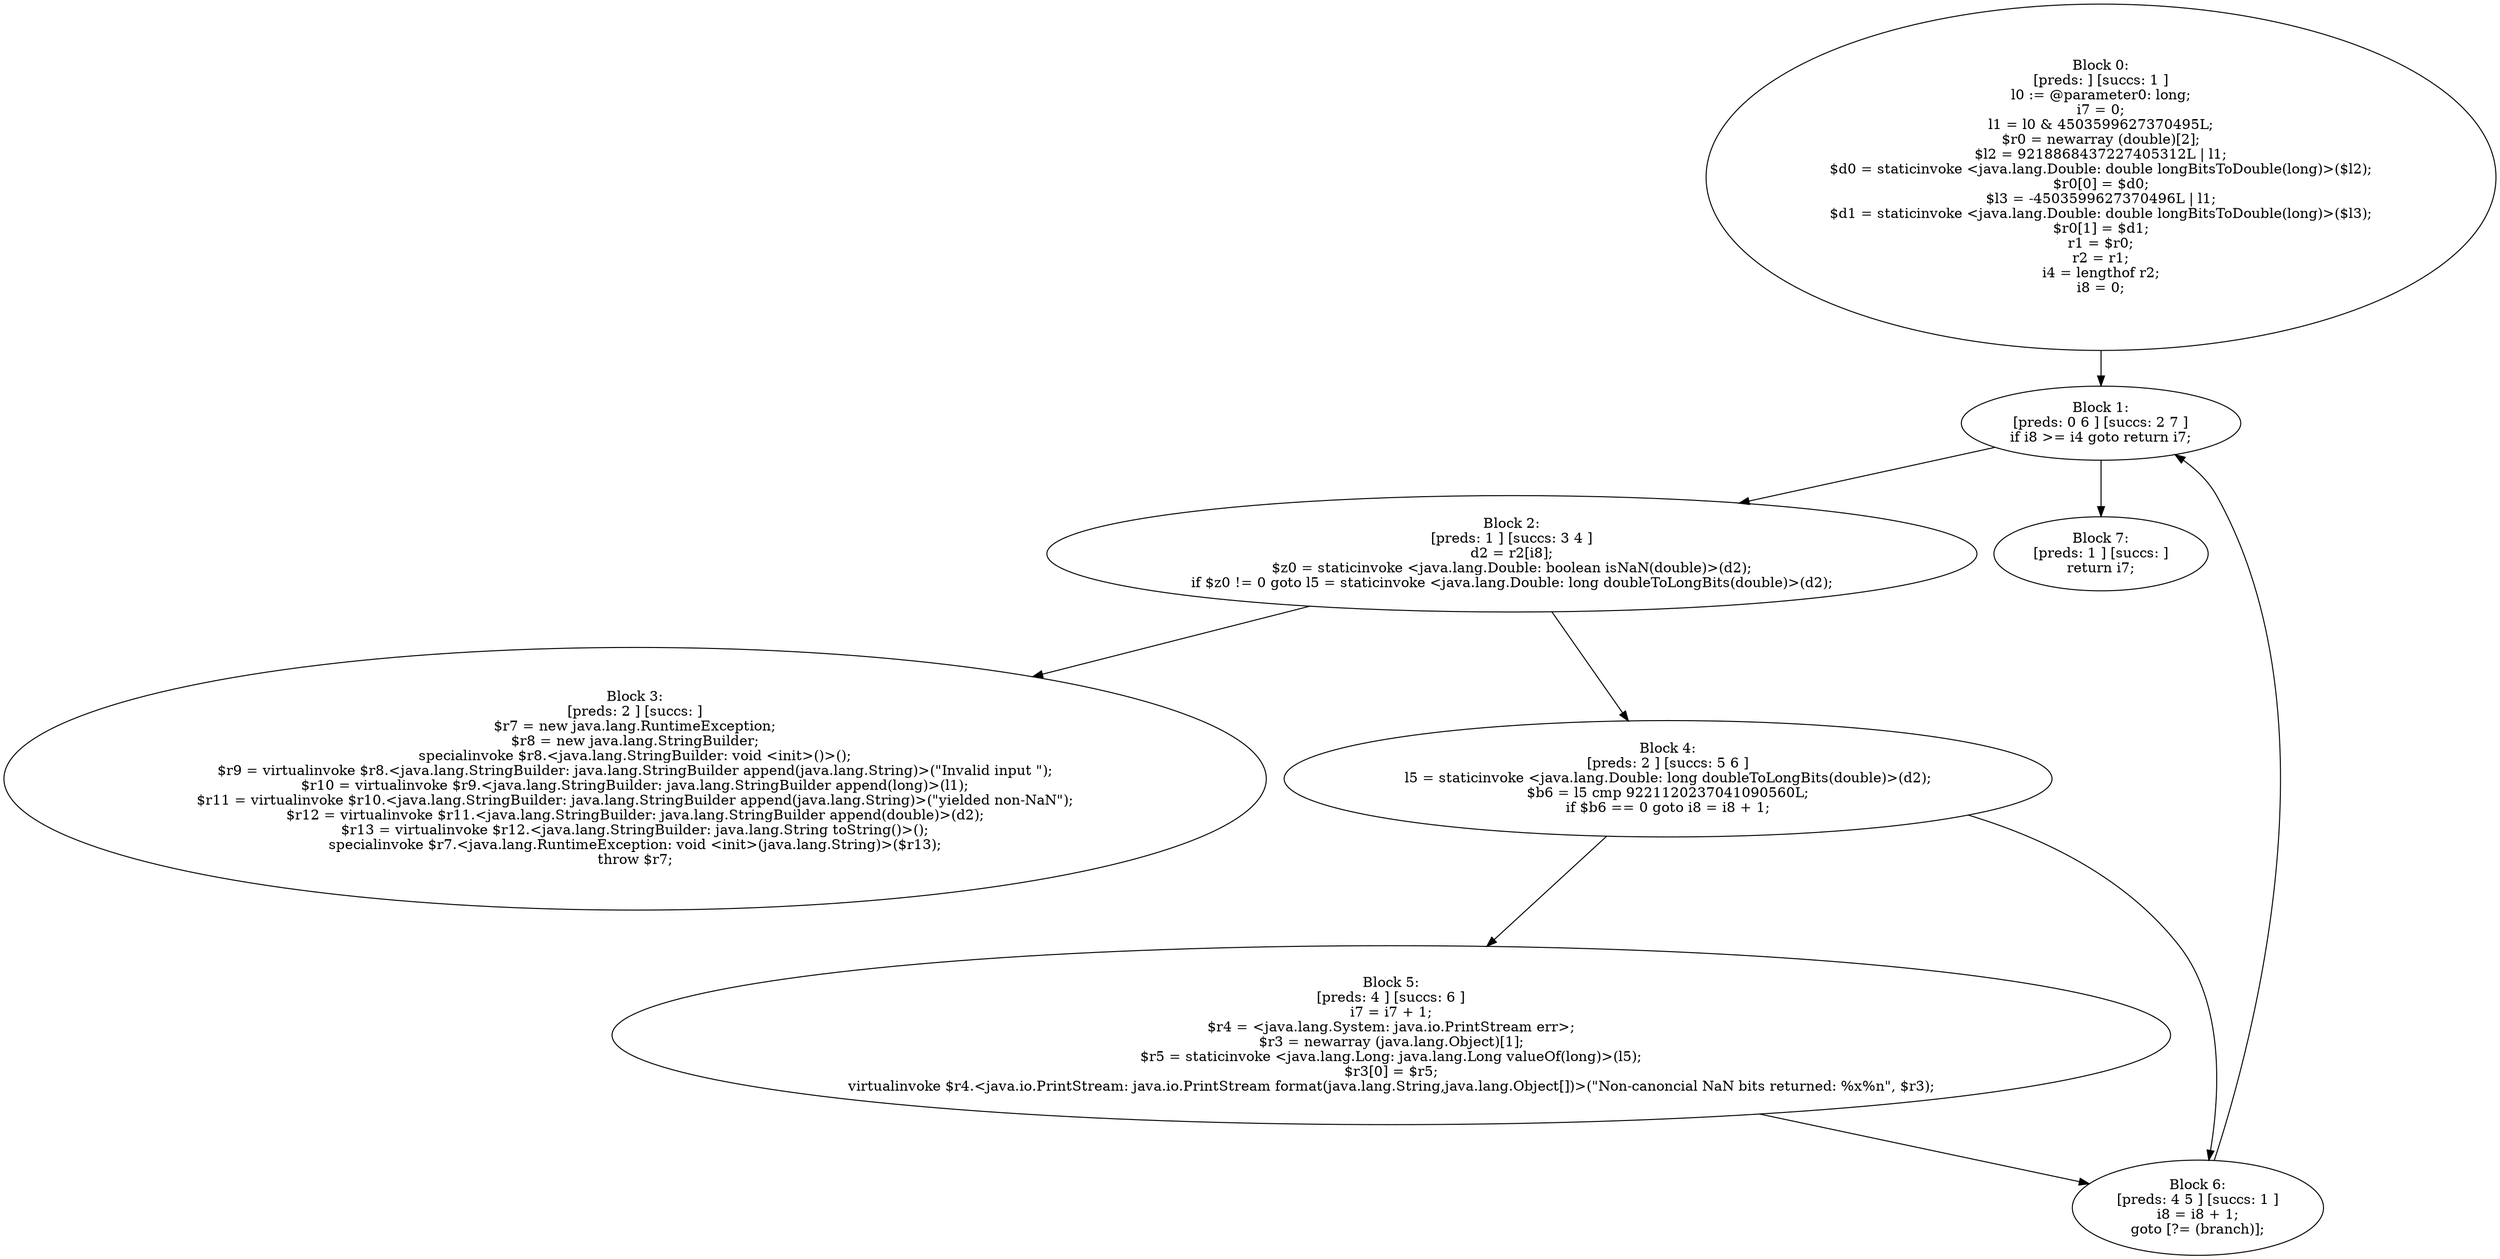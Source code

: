 digraph "unitGraph" {
    "Block 0:
[preds: ] [succs: 1 ]
l0 := @parameter0: long;
i7 = 0;
l1 = l0 & 4503599627370495L;
$r0 = newarray (double)[2];
$l2 = 9218868437227405312L | l1;
$d0 = staticinvoke <java.lang.Double: double longBitsToDouble(long)>($l2);
$r0[0] = $d0;
$l3 = -4503599627370496L | l1;
$d1 = staticinvoke <java.lang.Double: double longBitsToDouble(long)>($l3);
$r0[1] = $d1;
r1 = $r0;
r2 = r1;
i4 = lengthof r2;
i8 = 0;
"
    "Block 1:
[preds: 0 6 ] [succs: 2 7 ]
if i8 >= i4 goto return i7;
"
    "Block 2:
[preds: 1 ] [succs: 3 4 ]
d2 = r2[i8];
$z0 = staticinvoke <java.lang.Double: boolean isNaN(double)>(d2);
if $z0 != 0 goto l5 = staticinvoke <java.lang.Double: long doubleToLongBits(double)>(d2);
"
    "Block 3:
[preds: 2 ] [succs: ]
$r7 = new java.lang.RuntimeException;
$r8 = new java.lang.StringBuilder;
specialinvoke $r8.<java.lang.StringBuilder: void <init>()>();
$r9 = virtualinvoke $r8.<java.lang.StringBuilder: java.lang.StringBuilder append(java.lang.String)>(\"Invalid input \");
$r10 = virtualinvoke $r9.<java.lang.StringBuilder: java.lang.StringBuilder append(long)>(l1);
$r11 = virtualinvoke $r10.<java.lang.StringBuilder: java.lang.StringBuilder append(java.lang.String)>(\"yielded non-NaN\");
$r12 = virtualinvoke $r11.<java.lang.StringBuilder: java.lang.StringBuilder append(double)>(d2);
$r13 = virtualinvoke $r12.<java.lang.StringBuilder: java.lang.String toString()>();
specialinvoke $r7.<java.lang.RuntimeException: void <init>(java.lang.String)>($r13);
throw $r7;
"
    "Block 4:
[preds: 2 ] [succs: 5 6 ]
l5 = staticinvoke <java.lang.Double: long doubleToLongBits(double)>(d2);
$b6 = l5 cmp 9221120237041090560L;
if $b6 == 0 goto i8 = i8 + 1;
"
    "Block 5:
[preds: 4 ] [succs: 6 ]
i7 = i7 + 1;
$r4 = <java.lang.System: java.io.PrintStream err>;
$r3 = newarray (java.lang.Object)[1];
$r5 = staticinvoke <java.lang.Long: java.lang.Long valueOf(long)>(l5);
$r3[0] = $r5;
virtualinvoke $r4.<java.io.PrintStream: java.io.PrintStream format(java.lang.String,java.lang.Object[])>(\"Non-canoncial NaN bits returned: %x%n\", $r3);
"
    "Block 6:
[preds: 4 5 ] [succs: 1 ]
i8 = i8 + 1;
goto [?= (branch)];
"
    "Block 7:
[preds: 1 ] [succs: ]
return i7;
"
    "Block 0:
[preds: ] [succs: 1 ]
l0 := @parameter0: long;
i7 = 0;
l1 = l0 & 4503599627370495L;
$r0 = newarray (double)[2];
$l2 = 9218868437227405312L | l1;
$d0 = staticinvoke <java.lang.Double: double longBitsToDouble(long)>($l2);
$r0[0] = $d0;
$l3 = -4503599627370496L | l1;
$d1 = staticinvoke <java.lang.Double: double longBitsToDouble(long)>($l3);
$r0[1] = $d1;
r1 = $r0;
r2 = r1;
i4 = lengthof r2;
i8 = 0;
"->"Block 1:
[preds: 0 6 ] [succs: 2 7 ]
if i8 >= i4 goto return i7;
";
    "Block 1:
[preds: 0 6 ] [succs: 2 7 ]
if i8 >= i4 goto return i7;
"->"Block 2:
[preds: 1 ] [succs: 3 4 ]
d2 = r2[i8];
$z0 = staticinvoke <java.lang.Double: boolean isNaN(double)>(d2);
if $z0 != 0 goto l5 = staticinvoke <java.lang.Double: long doubleToLongBits(double)>(d2);
";
    "Block 1:
[preds: 0 6 ] [succs: 2 7 ]
if i8 >= i4 goto return i7;
"->"Block 7:
[preds: 1 ] [succs: ]
return i7;
";
    "Block 2:
[preds: 1 ] [succs: 3 4 ]
d2 = r2[i8];
$z0 = staticinvoke <java.lang.Double: boolean isNaN(double)>(d2);
if $z0 != 0 goto l5 = staticinvoke <java.lang.Double: long doubleToLongBits(double)>(d2);
"->"Block 3:
[preds: 2 ] [succs: ]
$r7 = new java.lang.RuntimeException;
$r8 = new java.lang.StringBuilder;
specialinvoke $r8.<java.lang.StringBuilder: void <init>()>();
$r9 = virtualinvoke $r8.<java.lang.StringBuilder: java.lang.StringBuilder append(java.lang.String)>(\"Invalid input \");
$r10 = virtualinvoke $r9.<java.lang.StringBuilder: java.lang.StringBuilder append(long)>(l1);
$r11 = virtualinvoke $r10.<java.lang.StringBuilder: java.lang.StringBuilder append(java.lang.String)>(\"yielded non-NaN\");
$r12 = virtualinvoke $r11.<java.lang.StringBuilder: java.lang.StringBuilder append(double)>(d2);
$r13 = virtualinvoke $r12.<java.lang.StringBuilder: java.lang.String toString()>();
specialinvoke $r7.<java.lang.RuntimeException: void <init>(java.lang.String)>($r13);
throw $r7;
";
    "Block 2:
[preds: 1 ] [succs: 3 4 ]
d2 = r2[i8];
$z0 = staticinvoke <java.lang.Double: boolean isNaN(double)>(d2);
if $z0 != 0 goto l5 = staticinvoke <java.lang.Double: long doubleToLongBits(double)>(d2);
"->"Block 4:
[preds: 2 ] [succs: 5 6 ]
l5 = staticinvoke <java.lang.Double: long doubleToLongBits(double)>(d2);
$b6 = l5 cmp 9221120237041090560L;
if $b6 == 0 goto i8 = i8 + 1;
";
    "Block 4:
[preds: 2 ] [succs: 5 6 ]
l5 = staticinvoke <java.lang.Double: long doubleToLongBits(double)>(d2);
$b6 = l5 cmp 9221120237041090560L;
if $b6 == 0 goto i8 = i8 + 1;
"->"Block 5:
[preds: 4 ] [succs: 6 ]
i7 = i7 + 1;
$r4 = <java.lang.System: java.io.PrintStream err>;
$r3 = newarray (java.lang.Object)[1];
$r5 = staticinvoke <java.lang.Long: java.lang.Long valueOf(long)>(l5);
$r3[0] = $r5;
virtualinvoke $r4.<java.io.PrintStream: java.io.PrintStream format(java.lang.String,java.lang.Object[])>(\"Non-canoncial NaN bits returned: %x%n\", $r3);
";
    "Block 4:
[preds: 2 ] [succs: 5 6 ]
l5 = staticinvoke <java.lang.Double: long doubleToLongBits(double)>(d2);
$b6 = l5 cmp 9221120237041090560L;
if $b6 == 0 goto i8 = i8 + 1;
"->"Block 6:
[preds: 4 5 ] [succs: 1 ]
i8 = i8 + 1;
goto [?= (branch)];
";
    "Block 5:
[preds: 4 ] [succs: 6 ]
i7 = i7 + 1;
$r4 = <java.lang.System: java.io.PrintStream err>;
$r3 = newarray (java.lang.Object)[1];
$r5 = staticinvoke <java.lang.Long: java.lang.Long valueOf(long)>(l5);
$r3[0] = $r5;
virtualinvoke $r4.<java.io.PrintStream: java.io.PrintStream format(java.lang.String,java.lang.Object[])>(\"Non-canoncial NaN bits returned: %x%n\", $r3);
"->"Block 6:
[preds: 4 5 ] [succs: 1 ]
i8 = i8 + 1;
goto [?= (branch)];
";
    "Block 6:
[preds: 4 5 ] [succs: 1 ]
i8 = i8 + 1;
goto [?= (branch)];
"->"Block 1:
[preds: 0 6 ] [succs: 2 7 ]
if i8 >= i4 goto return i7;
";
}
